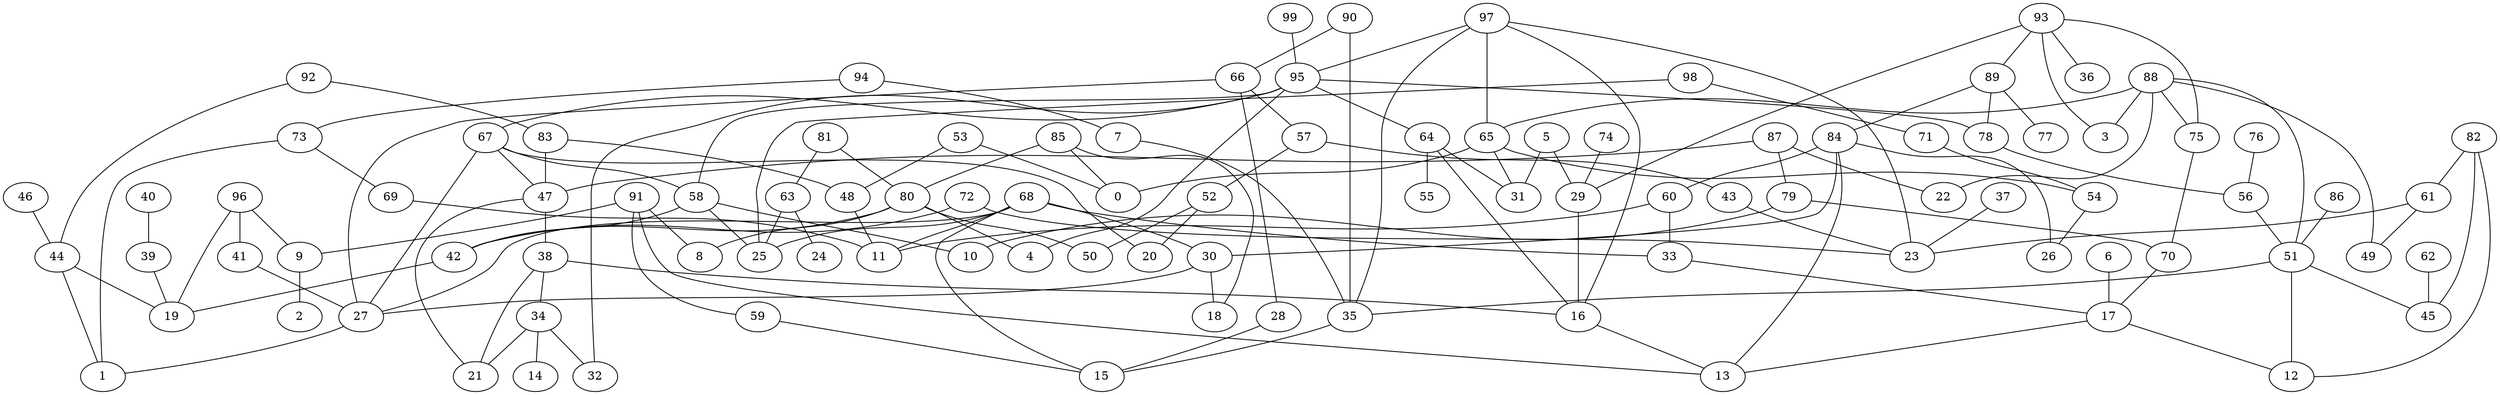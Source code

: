 digraph GG_graph {

subgraph G_graph {
edge [color = black]
"40" -> "39" [dir = none]
"82" -> "61" [dir = none]
"52" -> "50" [dir = none]
"73" -> "1" [dir = none]
"39" -> "19" [dir = none]
"5" -> "29" [dir = none]
"28" -> "15" [dir = none]
"53" -> "48" [dir = none]
"53" -> "0" [dir = none]
"88" -> "75" [dir = none]
"88" -> "65" [dir = none]
"94" -> "7" [dir = none]
"71" -> "54" [dir = none]
"89" -> "77" [dir = none]
"89" -> "84" [dir = none]
"34" -> "14" [dir = none]
"34" -> "21" [dir = none]
"60" -> "33" [dir = none]
"60" -> "11" [dir = none]
"85" -> "18" [dir = none]
"85" -> "0" [dir = none]
"85" -> "80" [dir = none]
"62" -> "45" [dir = none]
"97" -> "35" [dir = none]
"97" -> "23" [dir = none]
"97" -> "65" [dir = none]
"97" -> "95" [dir = none]
"86" -> "51" [dir = none]
"80" -> "4" [dir = none]
"80" -> "50" [dir = none]
"80" -> "42" [dir = none]
"42" -> "19" [dir = none]
"17" -> "13" [dir = none]
"64" -> "55" [dir = none]
"64" -> "31" [dir = none]
"64" -> "16" [dir = none]
"83" -> "47" [dir = none]
"93" -> "3" [dir = none]
"93" -> "36" [dir = none]
"93" -> "29" [dir = none]
"9" -> "2" [dir = none]
"81" -> "80" [dir = none]
"69" -> "11" [dir = none]
"95" -> "78" [dir = none]
"95" -> "32" [dir = none]
"95" -> "67" [dir = none]
"95" -> "58" [dir = none]
"95" -> "64" [dir = none]
"98" -> "25" [dir = none]
"35" -> "15" [dir = none]
"91" -> "8" [dir = none]
"91" -> "9" [dir = none]
"91" -> "13" [dir = none]
"87" -> "79" [dir = none]
"87" -> "22" [dir = none]
"87" -> "47" [dir = none]
"41" -> "27" [dir = none]
"99" -> "95" [dir = none]
"29" -> "16" [dir = none]
"74" -> "29" [dir = none]
"68" -> "25" [dir = none]
"68" -> "11" [dir = none]
"68" -> "27" [dir = none]
"51" -> "12" [dir = none]
"51" -> "45" [dir = none]
"51" -> "35" [dir = none]
"84" -> "26" [dir = none]
"84" -> "30" [dir = none]
"84" -> "60" [dir = none]
"58" -> "10" [dir = none]
"58" -> "42" [dir = none]
"6" -> "17" [dir = none]
"7" -> "35" [dir = none]
"65" -> "54" [dir = none]
"72" -> "42" [dir = none]
"61" -> "49" [dir = none]
"61" -> "23" [dir = none]
"38" -> "16" [dir = none]
"92" -> "83" [dir = none]
"76" -> "56" [dir = none]
"63" -> "24" [dir = none]
"63" -> "25" [dir = none]
"44" -> "1" [dir = none]
"44" -> "19" [dir = none]
"56" -> "51" [dir = none]
"37" -> "23" [dir = none]
"46" -> "44" [dir = none]
"16" -> "13" [dir = none]
"66" -> "57" [dir = none]
"66" -> "27" [dir = none]
"70" -> "17" [dir = none]
"43" -> "23" [dir = none]
"47" -> "21" [dir = none]
"96" -> "41" [dir = none]
"59" -> "15" [dir = none]
"67" -> "20" [dir = none]
"67" -> "47" [dir = none]
"67" -> "27" [dir = none]
"90" -> "35" [dir = none]
"67" -> "58" [dir = none]
"91" -> "59" [dir = none]
"93" -> "89" [dir = none]
"68" -> "33" [dir = none]
"79" -> "10" [dir = none]
"68" -> "15" [dir = none]
"88" -> "22" [dir = none]
"82" -> "12" [dir = none]
"95" -> "4" [dir = none]
"65" -> "31" [dir = none]
"83" -> "48" [dir = none]
"79" -> "70" [dir = none]
"81" -> "63" [dir = none]
"54" -> "26" [dir = none]
"78" -> "56" [dir = none]
"57" -> "43" [dir = none]
"98" -> "71" [dir = none]
"68" -> "30" [dir = none]
"88" -> "49" [dir = none]
"57" -> "52" [dir = none]
"80" -> "8" [dir = none]
"94" -> "73" [dir = none]
"33" -> "17" [dir = none]
"38" -> "34" [dir = none]
"66" -> "28" [dir = none]
"72" -> "23" [dir = none]
"17" -> "12" [dir = none]
"65" -> "0" [dir = none]
"30" -> "27" [dir = none]
"96" -> "9" [dir = none]
"27" -> "1" [dir = none]
"5" -> "31" [dir = none]
"73" -> "69" [dir = none]
"47" -> "38" [dir = none]
"92" -> "44" [dir = none]
"34" -> "32" [dir = none]
"93" -> "75" [dir = none]
"75" -> "70" [dir = none]
"38" -> "21" [dir = none]
"52" -> "20" [dir = none]
"30" -> "18" [dir = none]
"88" -> "3" [dir = none]
"90" -> "66" [dir = none]
"82" -> "45" [dir = none]
"58" -> "25" [dir = none]
"48" -> "11" [dir = none]
"88" -> "51" [dir = none]
"97" -> "16" [dir = none]
"96" -> "19" [dir = none]
"84" -> "13" [dir = none]
"89" -> "78" [dir = none]
}

}
